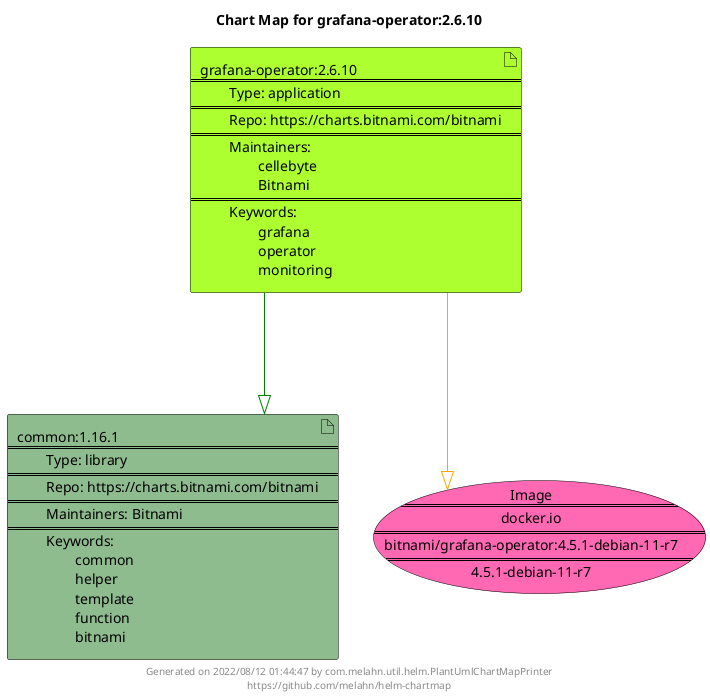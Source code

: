 @startuml
skinparam linetype ortho
skinparam backgroundColor white
skinparam usecaseBorderColor black
skinparam usecaseArrowColor LightSlateGray
skinparam artifactBorderColor black
skinparam artifactArrowColor LightSlateGray

title Chart Map for grafana-operator:2.6.10

'There are 2 referenced Helm Charts
artifact "grafana-operator:2.6.10\n====\n\tType: application\n====\n\tRepo: https://charts.bitnami.com/bitnami\n====\n\tMaintainers: \n\t\tcellebyte\n\t\tBitnami\n====\n\tKeywords: \n\t\tgrafana\n\t\toperator\n\t\tmonitoring" as grafana_operator_2_6_10 #GreenYellow
artifact "common:1.16.1\n====\n\tType: library\n====\n\tRepo: https://charts.bitnami.com/bitnami\n====\n\tMaintainers: Bitnami\n====\n\tKeywords: \n\t\tcommon\n\t\thelper\n\t\ttemplate\n\t\tfunction\n\t\tbitnami" as common_1_16_1 #DarkSeaGreen

'There is one referenced Docker Image
usecase "Image\n====\ndocker.io\n====\nbitnami/grafana-operator:4.5.1-debian-11-r7\n====\n4.5.1-debian-11-r7" as docker_io_bitnami_grafana_operator_4_5_1_debian_11_r7 #HotPink

'Chart Dependencies
grafana_operator_2_6_10--[#green]-|>common_1_16_1
grafana_operator_2_6_10--[#orange]-|>docker_io_bitnami_grafana_operator_4_5_1_debian_11_r7

center footer Generated on 2022/08/12 01:44:47 by com.melahn.util.helm.PlantUmlChartMapPrinter\nhttps://github.com/melahn/helm-chartmap
@enduml
